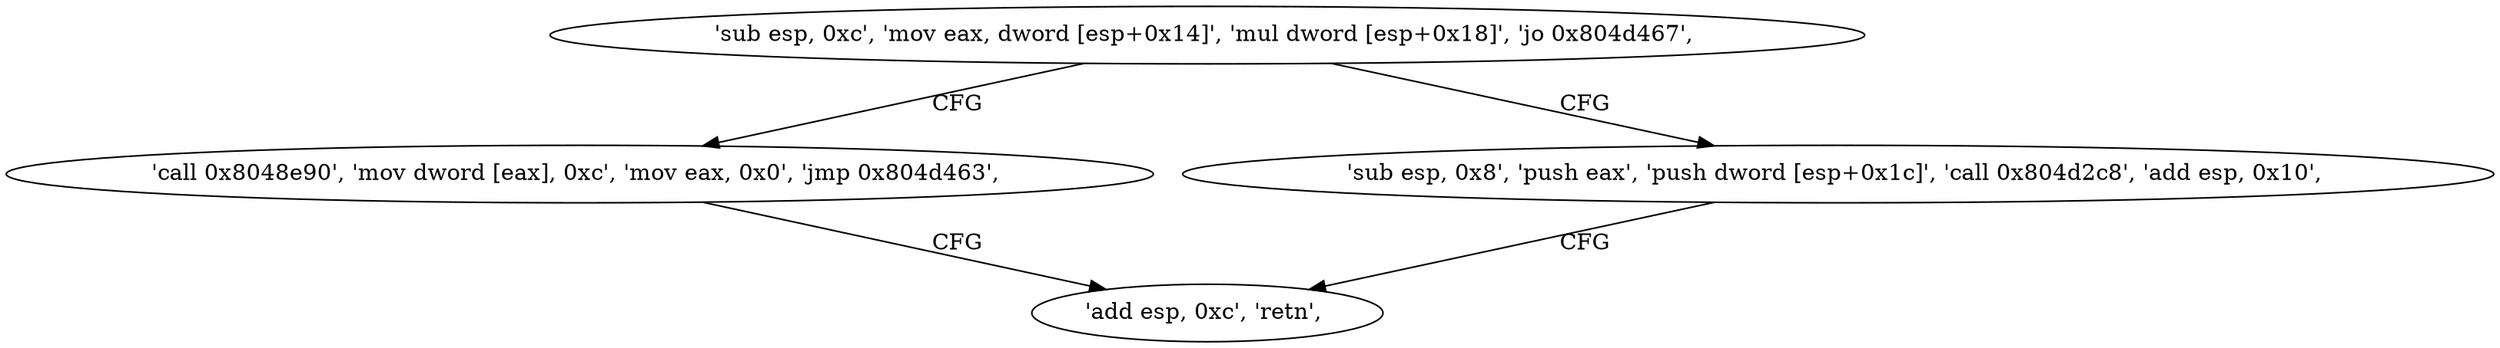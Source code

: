 digraph "func" {
"134534214" [label = "'sub esp, 0xc', 'mov eax, dword [esp+0x14]', 'mul dword [esp+0x18]', 'jo 0x804d467', " ]
"134534247" [label = "'call 0x8048e90', 'mov dword [eax], 0xc', 'mov eax, 0x0', 'jmp 0x804d463', " ]
"134534227" [label = "'sub esp, 0x8', 'push eax', 'push dword [esp+0x1c]', 'call 0x804d2c8', 'add esp, 0x10', " ]
"134534243" [label = "'add esp, 0xc', 'retn', " ]
"134534214" -> "134534247" [ label = "CFG" ]
"134534214" -> "134534227" [ label = "CFG" ]
"134534247" -> "134534243" [ label = "CFG" ]
"134534227" -> "134534243" [ label = "CFG" ]
}
